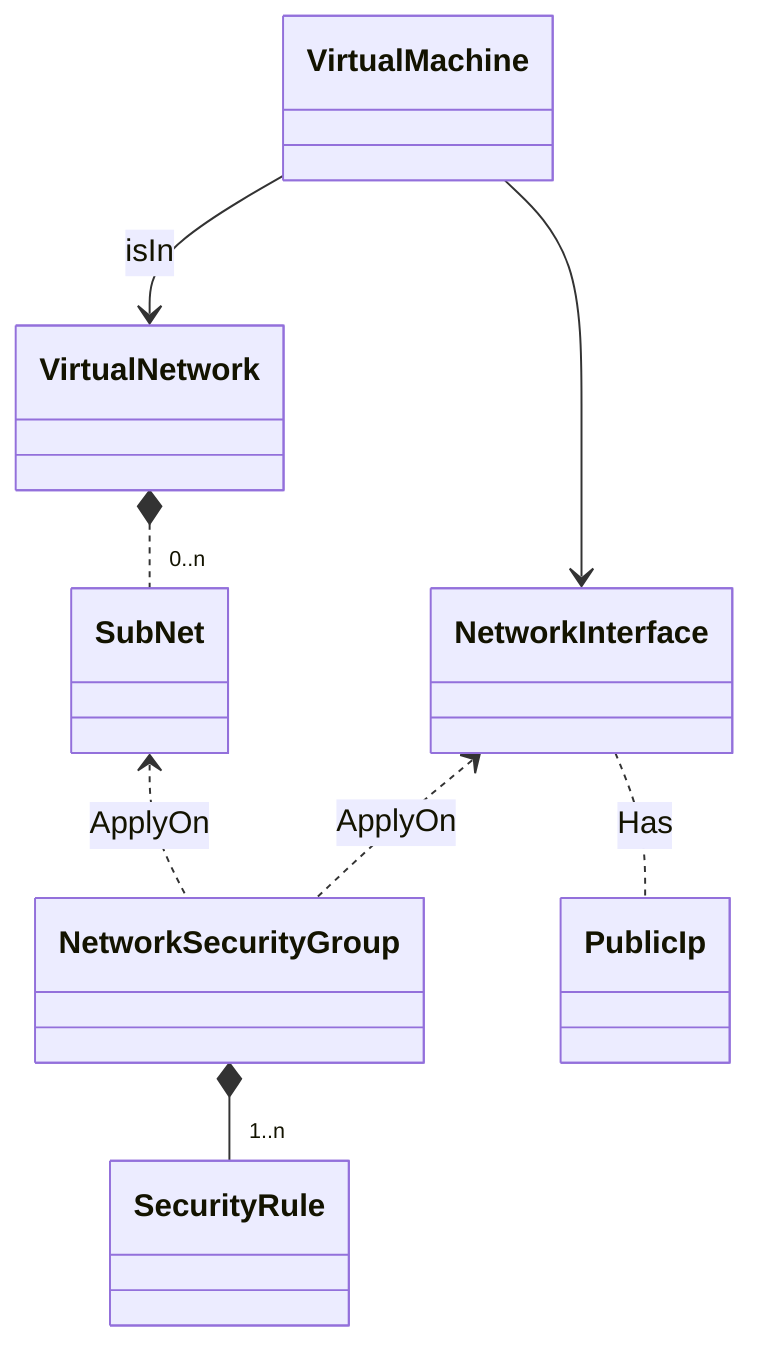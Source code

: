 ---
Azure ressources
---
classDiagram
  class NetworkSecurityGroup
    
  class SecurityRule

  class VirtualNetwork

  class SubNet

  class NetworkInterface

  class VirtualMachine

  class PublicIp

  NetworkSecurityGroup *-- "1..n" SecurityRule
  VirtualNetwork *.. "0..n" SubNet
  SubNet <.. NetworkSecurityGroup : ApplyOn
  NetworkInterface <.. NetworkSecurityGroup : ApplyOn
  VirtualMachine --> NetworkInterface
  VirtualMachine --> VirtualNetwork : isIn

  NetworkInterface .. PublicIp : Has